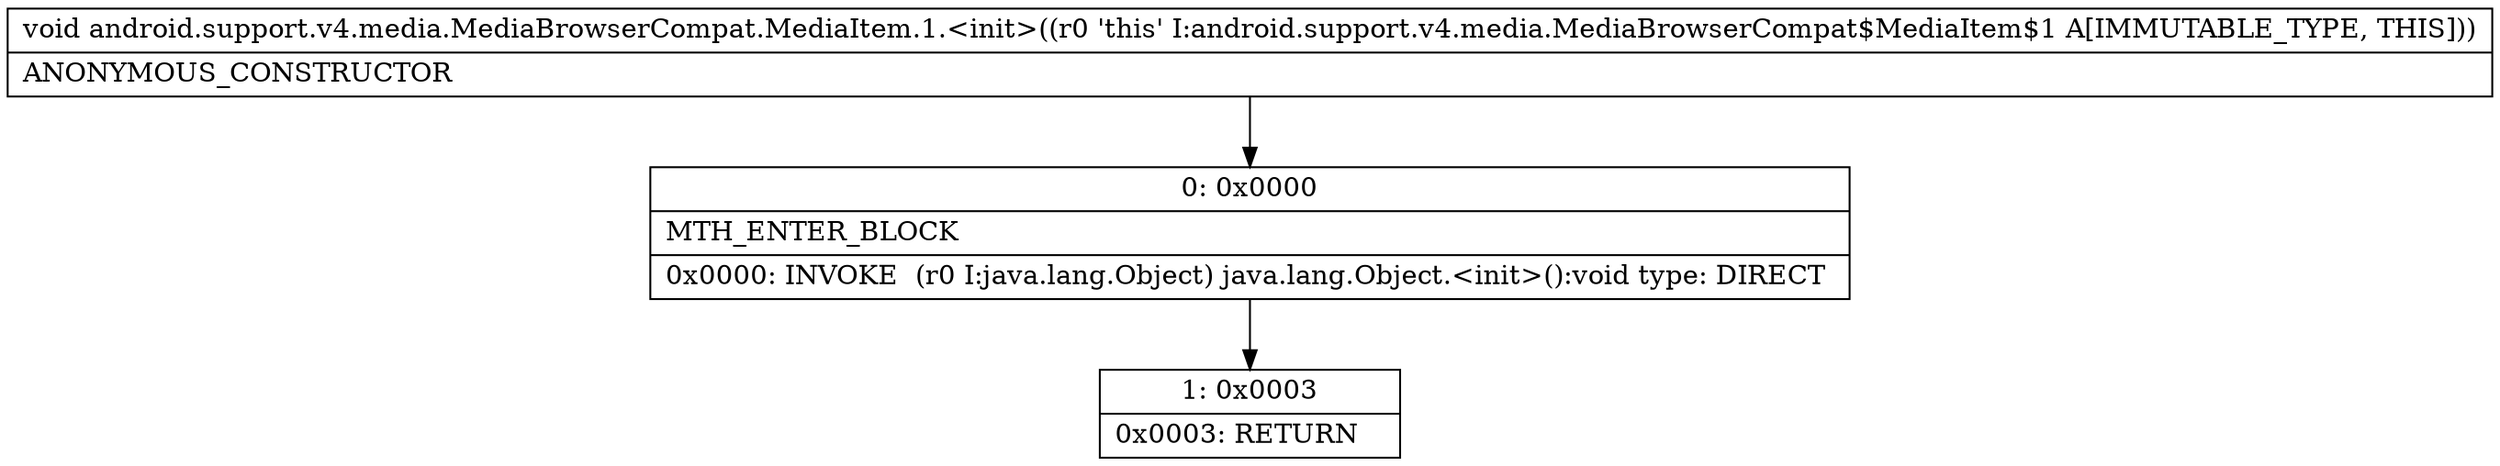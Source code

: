 digraph "CFG forandroid.support.v4.media.MediaBrowserCompat.MediaItem.1.\<init\>()V" {
Node_0 [shape=record,label="{0\:\ 0x0000|MTH_ENTER_BLOCK\l|0x0000: INVOKE  (r0 I:java.lang.Object) java.lang.Object.\<init\>():void type: DIRECT \l}"];
Node_1 [shape=record,label="{1\:\ 0x0003|0x0003: RETURN   \l}"];
MethodNode[shape=record,label="{void android.support.v4.media.MediaBrowserCompat.MediaItem.1.\<init\>((r0 'this' I:android.support.v4.media.MediaBrowserCompat$MediaItem$1 A[IMMUTABLE_TYPE, THIS]))  | ANONYMOUS_CONSTRUCTOR\l}"];
MethodNode -> Node_0;
Node_0 -> Node_1;
}

